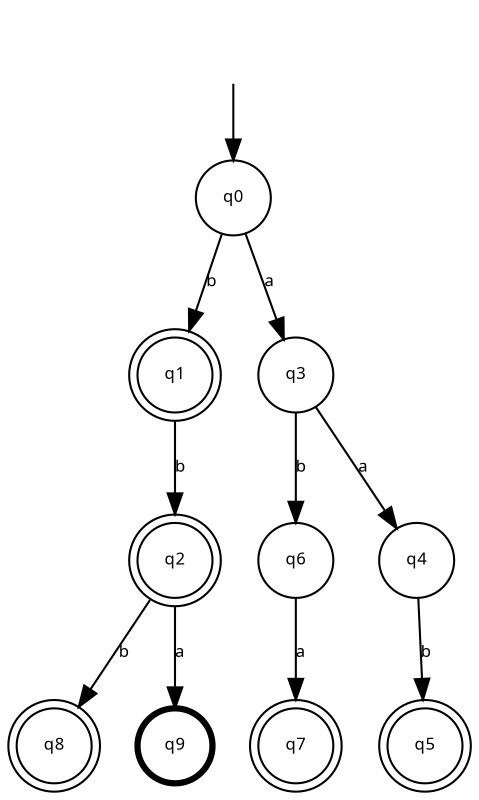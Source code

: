 digraph g{
	graph [dpi=300 ordering="out"];
	margin=0;
	null [style=invis];
	q0 [label="q0" shape="circle" fontname=verdana fontsize=8 color="black" fontcolor="black" style="filled" fillcolor="white"];
	q1 [label="q1" shape="circle" peripheries=2 fontname=verdana fontsize=8 color="black" fontcolor="black" style="filled" fillcolor="white"];
	q2 [label="q2" shape="circle" peripheries=2 fontname=verdana fontsize=8 color="black" fontcolor="black" style="filled" fillcolor="white"];
	q3 [label="q3" shape="circle" fontname=verdana fontsize=8 color="black" fontcolor="black" style="filled" fillcolor="white"];
	q4 [label="q4" shape="circle" fontname=verdana fontsize=8 color="black" fontcolor="black" style="filled" fillcolor="white"];
	q5 [label="q5" shape="circle" peripheries=2 fontname=verdana fontsize=8 color="black" fontcolor="black" style="filled" fillcolor="white"];
	q6 [label="q6" shape="circle" fontname=verdana fontsize=8 color="black" fontcolor="black" style="filled" fillcolor="white"];
	q7 [label="q7" shape="circle" peripheries=2 fontname=verdana fontsize=8 color="black" fontcolor="black" style="filled" fillcolor="white"];
	q8 [label="q8" shape="circle" peripheries=2 fontname=verdana fontsize=8 color="black" fontcolor="black" style="filled" fillcolor="white"];
	q9 [label="q9" shape="circle" fontname=verdana fontsize=8 color="black" fontcolor="black" style="setlinewidth(3),filled" fillcolor="white"];
	null->q0;
	q0->q1 [label="b" fontname=verdana fontsize=8];
	q0->q3 [label="a" fontname=verdana fontsize=8];
	q1->q2 [label="b" fontname=verdana fontsize=8];
	q2->q8 [label="b" fontname=verdana fontsize=8];
	q2->q9 [label="a" fontname=verdana fontsize=8];
	q3->q6 [label="b" fontname=verdana fontsize=8];
	q3->q4 [label="a" fontname=verdana fontsize=8];
	q4->q5 [label="b" fontname=verdana fontsize=8];
	q6->q7 [label="a" fontname=verdana fontsize=8];
}
